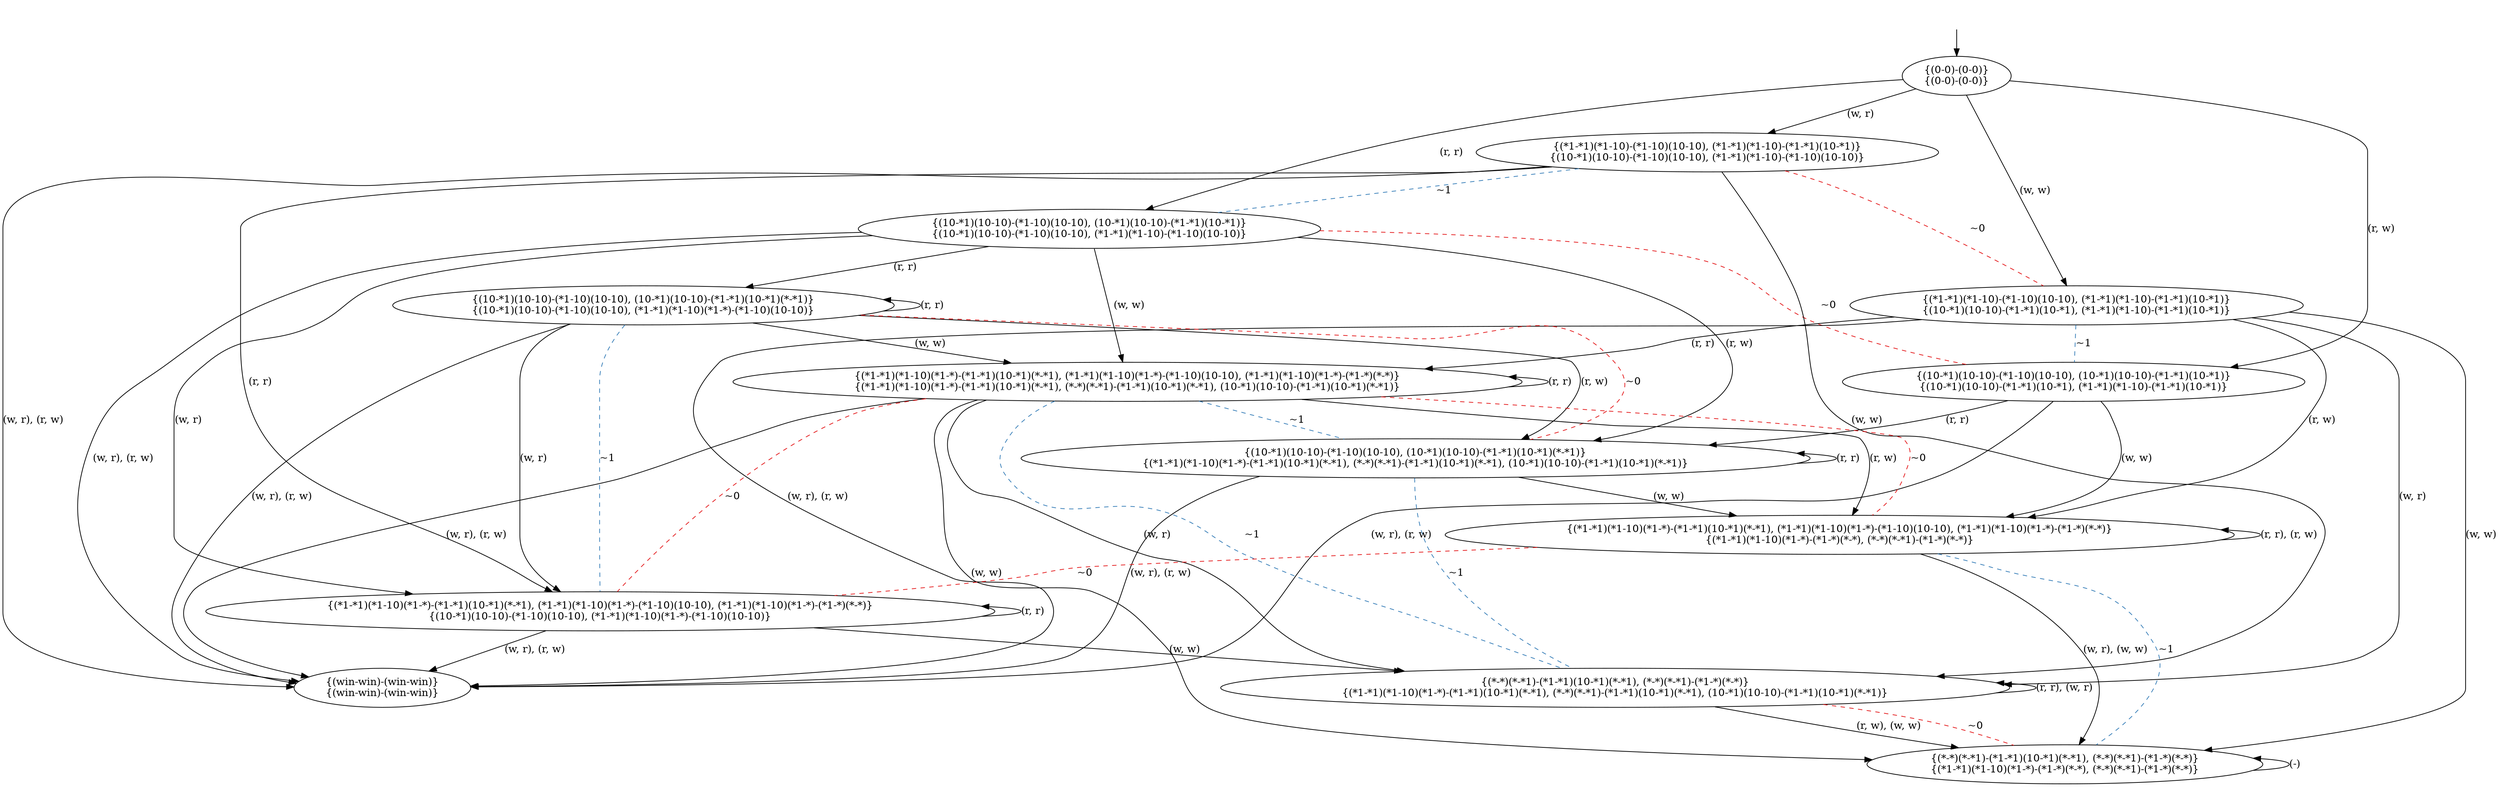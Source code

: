 digraph  {
concentrate=False;
nodesep=0.5;
ranksep=0.5;
splines=True;
4632343384 [label="{(0-0)-(0-0)}\n{(0-0)-(0-0)}"];
4632343440 [label="{(10-*1)(10-10)-(*1-10)(10-10), (10-*1)(10-10)-(*1-*1)(10-*1)}\n{(10-*1)(10-10)-(*1-10)(10-10), (*1-*1)(*1-10)-(*1-10)(10-10)}"];
4632343552 [label="{(*1-*1)(*1-10)-(*1-10)(10-10), (*1-*1)(*1-10)-(*1-*1)(10-*1)}\n{(10-*1)(10-10)-(*1-10)(10-10), (*1-*1)(*1-10)-(*1-10)(10-10)}"];
4632343664 [label="{(10-*1)(10-10)-(*1-10)(10-10), (10-*1)(10-10)-(*1-*1)(10-*1)}\n{(10-*1)(10-10)-(*1-*1)(10-*1), (*1-*1)(*1-10)-(*1-*1)(10-*1)}"];
4632343832 [label="{(*1-*1)(*1-10)-(*1-10)(10-10), (*1-*1)(*1-10)-(*1-*1)(10-*1)}\n{(10-*1)(10-10)-(*1-*1)(10-*1), (*1-*1)(*1-10)-(*1-*1)(10-*1)}"];
4632343944 [label="{(10-*1)(10-10)-(*1-10)(10-10), (10-*1)(10-10)-(*1-*1)(10-*1)(*-*1)}\n{(10-*1)(10-10)-(*1-10)(10-10), (*1-*1)(*1-10)(*1-*)-(*1-10)(10-10)}"];
4632344056 [label="{(win-win)-(win-win)}\n{(win-win)-(win-win)}"];
4632344168 [label="{(*1-*1)(*1-10)(*1-*)-(*1-*1)(10-*1)(*-*1), (*1-*1)(*1-10)(*1-*)-(*1-10)(10-10), (*1-*1)(*1-10)(*1-*)-(*1-*)(*-*)}\n{(10-*1)(10-10)-(*1-10)(10-10), (*1-*1)(*1-10)(*1-*)-(*1-10)(10-10)}"];
4632344336 [label="{(10-*1)(10-10)-(*1-10)(10-10), (10-*1)(10-10)-(*1-*1)(10-*1)(*-*1)}\n{(*1-*1)(*1-10)(*1-*)-(*1-*1)(10-*1)(*-*1), (*-*)(*-*1)-(*1-*1)(10-*1)(*-*1), (10-*1)(10-10)-(*1-*1)(10-*1)(*-*1)}"];
4632344448 [label="{(*1-*1)(*1-10)(*1-*)-(*1-*1)(10-*1)(*-*1), (*1-*1)(*1-10)(*1-*)-(*1-10)(10-10), (*1-*1)(*1-10)(*1-*)-(*1-*)(*-*)}\n{(*1-*1)(*1-10)(*1-*)-(*1-*1)(10-*1)(*-*1), (*-*)(*-*1)-(*1-*1)(10-*1)(*-*1), (10-*1)(10-10)-(*1-*1)(10-*1)(*-*1)}"];
4632344728 [label="{(*-*)(*-*1)-(*1-*1)(10-*1)(*-*1), (*-*)(*-*1)-(*1-*)(*-*)}\n{(*1-*1)(*1-10)(*1-*)-(*1-*1)(10-*1)(*-*1), (*-*)(*-*1)-(*1-*1)(10-*1)(*-*1), (10-*1)(10-10)-(*1-*1)(10-*1)(*-*1)}"];
4632345008 [label="{(*1-*1)(*1-10)(*1-*)-(*1-*1)(10-*1)(*-*1), (*1-*1)(*1-10)(*1-*)-(*1-10)(10-10), (*1-*1)(*1-10)(*1-*)-(*1-*)(*-*)}\n{(*1-*1)(*1-10)(*1-*)-(*1-*)(*-*), (*-*)(*-*1)-(*1-*)(*-*)}"];
4632345960 [label="{(*-*)(*-*1)-(*1-*1)(10-*1)(*-*1), (*-*)(*-*1)-(*1-*)(*-*)}\n{(*1-*1)(*1-10)(*1-*)-(*1-*)(*-*), (*-*)(*-*1)-(*1-*)(*-*)}"];
hidden [label="", shape=none];
4632343384 -> 4632343440  [action="('r', 'r')", key="('r', 'r')", label="(r, r)"];
4632343384 -> 4632343552  [action="('w', 'r')", key="('w', 'r')", label="(w, r)"];
4632343384 -> 4632343664  [action="('r', 'w')", key="('r', 'w')", label="(r, w)"];
4632343384 -> 4632343832  [action="('w', 'w')", key="('w', 'w')", label="(w, w)"];
4632343440 -> 4632343944  [action="('r', 'r')", key="('r', 'r')", label="(r, r)"];
4632343440 -> 4632344168  [action="('w', 'r')", key="('w', 'r')", label="(w, r)"];
4632343440 -> 4632344336  [action="('r', 'w')", key="('r', 'w')", label="(r, w)"];
4632343440 -> 4632344448  [action="('w', 'w')", key="('w', 'w')", label="(w, w)"];
4632343440 -> 4632344056  [action="(('w', 'r'), ('r', 'w'))", key="(('w', 'r'), ('r', 'w'))", label="(w, r), (r, w)"];
4632343440 -> 4632343664  [arrowhead=none, color=1, colorscheme=set19, constraint=True, key=0, label="~0", style=dashed];
4632343552 -> 4632344168  [action="('r', 'r')", key="('r', 'r')", label="(r, r)"];
4632343552 -> 4632344728  [action="('w', 'w')", key="('w', 'w')", label="(w, w)"];
4632343552 -> 4632344056  [action="(('w', 'r'), ('r', 'w'))", key="(('w', 'r'), ('r', 'w'))", label="(w, r), (r, w)"];
4632343552 -> 4632343832  [arrowhead=none, color=1, colorscheme=set19, constraint=True, key=0, label="~0", style=dashed];
4632343552 -> 4632343440  [arrowhead=none, color=2, colorscheme=set19, constraint=True, key=0, label="~1", style=dashed];
4632343664 -> 4632344336  [action="('r', 'r')", key="('r', 'r')", label="(r, r)"];
4632343664 -> 4632345008  [action="('w', 'w')", key="('w', 'w')", label="(w, w)"];
4632343664 -> 4632344056  [action="(('w', 'r'), ('r', 'w'))", key="(('w', 'r'), ('r', 'w'))", label="(w, r), (r, w)"];
4632343832 -> 4632344448  [action="('r', 'r')", key="('r', 'r')", label="(r, r)"];
4632343832 -> 4632344728  [action="('w', 'r')", key="('w', 'r')", label="(w, r)"];
4632343832 -> 4632345008  [action="('r', 'w')", key="('r', 'w')", label="(r, w)"];
4632343832 -> 4632345960  [action="('w', 'w')", key="('w', 'w')", label="(w, w)"];
4632343832 -> 4632344056  [action="(('w', 'r'), ('r', 'w'))", key="(('w', 'r'), ('r', 'w'))", label="(w, r), (r, w)"];
4632343832 -> 4632343664  [arrowhead=none, color=2, colorscheme=set19, constraint=True, key=0, label="~1", style=dashed];
4632343944 -> 4632343944  [action="('r', 'r')", dir=back, key="('r', 'r')", label="(r, r)"];
4632343944 -> 4632344168  [action="('w', 'r')", key="('w', 'r')", label="(w, r)"];
4632343944 -> 4632344168  [arrowhead=none, color=2, colorscheme=set19, constraint=True, key=1, label="~1", style=dashed];
4632343944 -> 4632344336  [action="('r', 'w')", key="('r', 'w')", label="(r, w)"];
4632343944 -> 4632344336  [arrowhead=none, color=1, colorscheme=set19, constraint=True, key=1, label="~0", style=dashed];
4632343944 -> 4632344448  [action="('w', 'w')", key="('w', 'w')", label="(w, w)"];
4632343944 -> 4632344056  [action="(('w', 'r'), ('r', 'w'))", key="(('w', 'r'), ('r', 'w'))", label="(w, r), (r, w)"];
4632344168 -> 4632344168  [action="('r', 'r')", dir=back, key="('r', 'r')", label="(r, r)"];
4632344168 -> 4632344728  [action="('w', 'w')", key="('w', 'w')", label="(w, w)"];
4632344168 -> 4632344056  [action="(('w', 'r'), ('r', 'w'))", key="(('w', 'r'), ('r', 'w'))", label="(w, r), (r, w)"];
4632344336 -> 4632344336  [action="('r', 'r')", dir=back, key="('r', 'r')", label="(r, r)"];
4632344336 -> 4632345008  [action="('w', 'w')", key="('w', 'w')", label="(w, w)"];
4632344336 -> 4632344056  [action="(('w', 'r'), ('r', 'w'))", key="(('w', 'r'), ('r', 'w'))", label="(w, r), (r, w)"];
4632344336 -> 4632344728  [arrowhead=none, color=2, colorscheme=set19, constraint=True, key=0, label="~1", style=dashed];
4632344448 -> 4632344448  [action="('r', 'r')", dir=back, key="('r', 'r')", label="(r, r)"];
4632344448 -> 4632344728  [action="('w', 'r')", key="('w', 'r')", label="(w, r)"];
4632344448 -> 4632344728  [arrowhead=none, color=2, colorscheme=set19, constraint=True, key=1, label="~1", style=dashed];
4632344448 -> 4632345008  [action="('r', 'w')", key="('r', 'w')", label="(r, w)"];
4632344448 -> 4632345008  [arrowhead=none, color=1, colorscheme=set19, constraint=True, key=1, label="~0", style=dashed];
4632344448 -> 4632345960  [action="('w', 'w')", key="('w', 'w')", label="(w, w)"];
4632344448 -> 4632344056  [action="(('w', 'r'), ('r', 'w'))", key="(('w', 'r'), ('r', 'w'))", label="(w, r), (r, w)"];
4632344448 -> 4632344168  [arrowhead=none, color=1, colorscheme=set19, constraint=True, key=0, label="~0", style=dashed];
4632344448 -> 4632344336  [arrowhead=none, color=2, colorscheme=set19, constraint=True, key=0, label="~1", style=dashed];
4632344728 -> 4632344728  [action="(('r', 'r'), ('w', 'r'))", dir=back, key="(('r', 'r'), ('w', 'r'))", label="(r, r), (w, r)"];
4632344728 -> 4632345960  [action="(('r', 'w'), ('w', 'w'))", key="(('r', 'w'), ('w', 'w'))", label="(r, w), (w, w)"];
4632344728 -> 4632345960  [arrowhead=none, color=1, colorscheme=set19, constraint=True, key=1, label="~0", style=dashed];
4632345008 -> 4632345008  [action="(('r', 'r'), ('r', 'w'))", dir=back, key="(('r', 'r'), ('r', 'w'))", label="(r, r), (r, w)"];
4632345008 -> 4632345960  [action="(('w', 'r'), ('w', 'w'))", key="(('w', 'r'), ('w', 'w'))", label="(w, r), (w, w)"];
4632345008 -> 4632345960  [arrowhead=none, color=2, colorscheme=set19, constraint=True, key=1, label="~1", style=dashed];
4632345008 -> 4632344168  [arrowhead=none, color=1, colorscheme=set19, constraint=True, key=0, label="~0", style=dashed];
4632345960 -> 4632345960  [action="(('r', 'r'), ('w', 'r'), ('r', 'w'), ('w', 'w'))", dir=back, key="(('r', 'r'), ('w', 'r'), ('r', 'w'), ('w', 'w'))", label="(-)"];
hidden -> 4632343384  [key=0];
}
